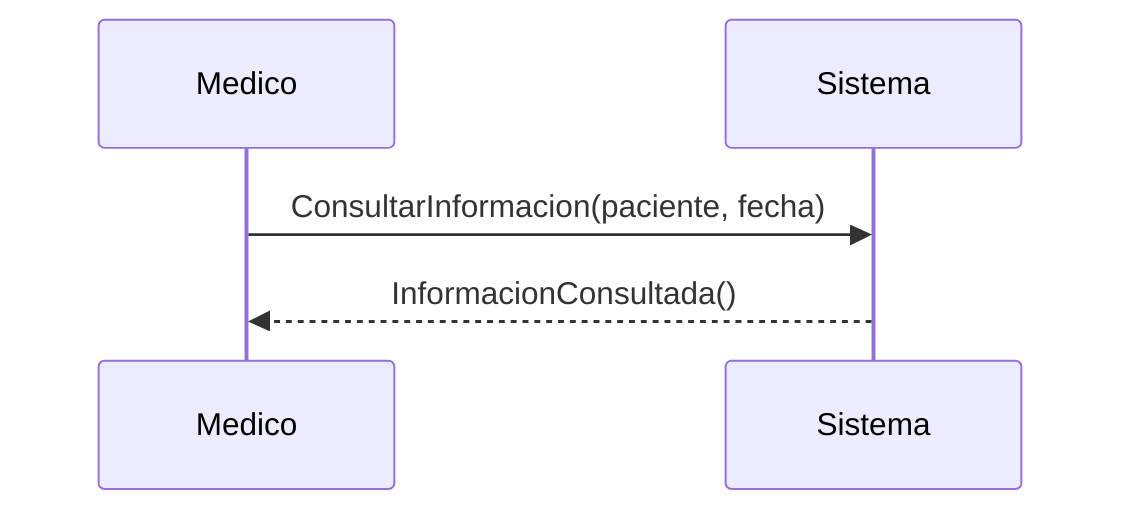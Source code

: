 sequenceDiagram
    participant Medico
    participant Sistema

    Medico->>Sistema: ConsultarInformacion(paciente, fecha)
    Sistema-->>Medico: InformacionConsultada()